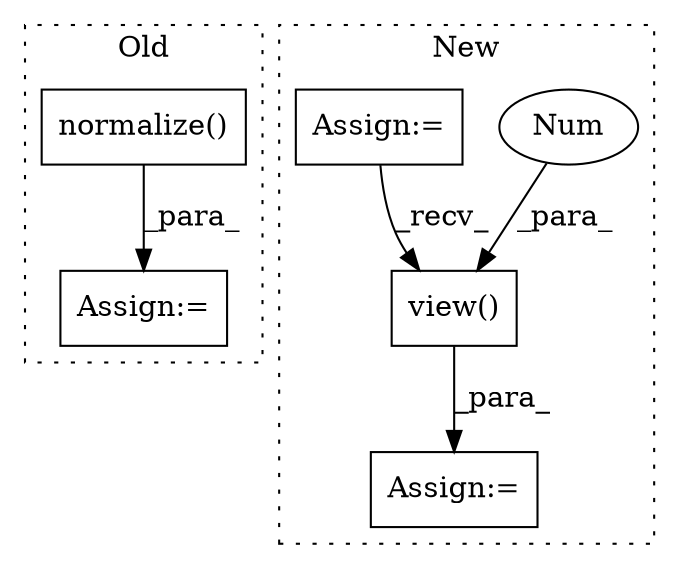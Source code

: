 digraph G {
subgraph cluster0 {
1 [label="normalize()" a="75" s="2531,2554" l="12,1" shape="box"];
5 [label="Assign:=" a="68" s="3227" l="3" shape="box"];
label = "Old";
style="dotted";
}
subgraph cluster1 {
2 [label="view()" a="75" s="2965,3029" l="59,1" shape="box"];
3 [label="Num" a="76" s="3028" l="1" shape="ellipse"];
4 [label="Assign:=" a="68" s="2816" l="3" shape="box"];
6 [label="Assign:=" a="68" s="2962" l="3" shape="box"];
label = "New";
style="dotted";
}
1 -> 5 [label="_para_"];
2 -> 6 [label="_para_"];
3 -> 2 [label="_para_"];
4 -> 2 [label="_recv_"];
}